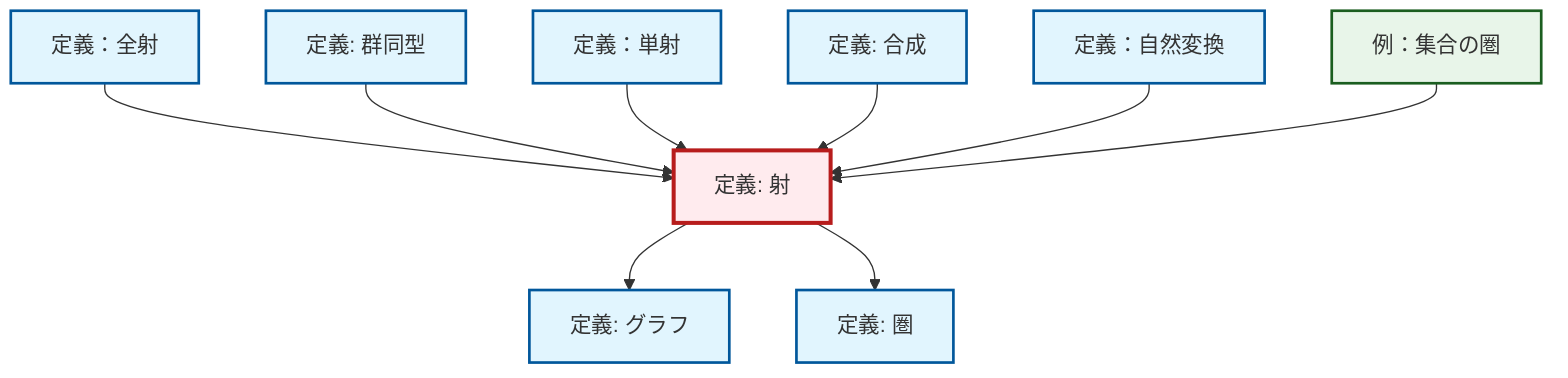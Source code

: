 graph TD
    classDef definition fill:#e1f5fe,stroke:#01579b,stroke-width:2px
    classDef theorem fill:#f3e5f5,stroke:#4a148c,stroke-width:2px
    classDef axiom fill:#fff3e0,stroke:#e65100,stroke-width:2px
    classDef example fill:#e8f5e9,stroke:#1b5e20,stroke-width:2px
    classDef current fill:#ffebee,stroke:#b71c1c,stroke-width:3px
    def-morphism["定義: 射"]:::definition
    def-graph["定義: グラフ"]:::definition
    def-monomorphism["定義：単射"]:::definition
    ex-set-category["例：集合の圏"]:::example
    def-epimorphism["定義：全射"]:::definition
    def-natural-transformation["定義：自然変換"]:::definition
    def-category["定義: 圏"]:::definition
    def-composition["定義: 合成"]:::definition
    def-isomorphism["定義: 群同型"]:::definition
    def-epimorphism --> def-morphism
    def-isomorphism --> def-morphism
    def-monomorphism --> def-morphism
    def-composition --> def-morphism
    def-morphism --> def-graph
    def-morphism --> def-category
    def-natural-transformation --> def-morphism
    ex-set-category --> def-morphism
    class def-morphism current